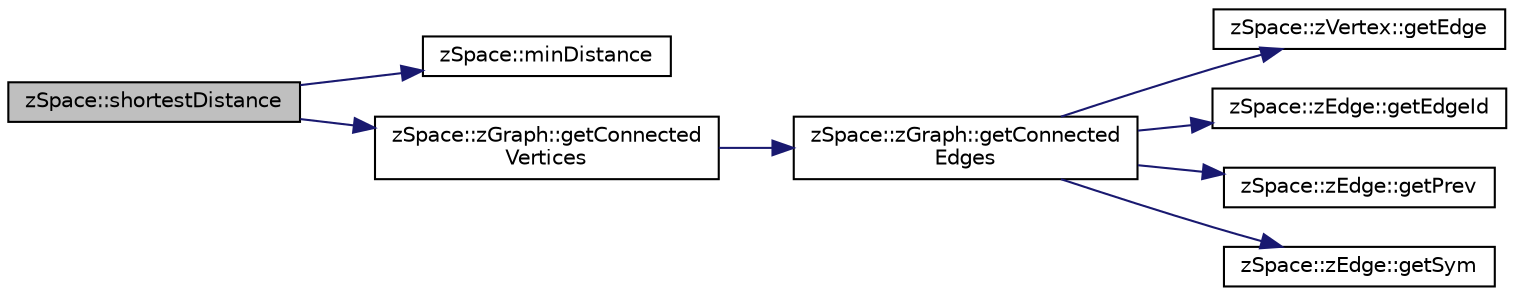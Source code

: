 digraph "zSpace::shortestDistance"
{
  edge [fontname="Helvetica",fontsize="10",labelfontname="Helvetica",labelfontsize="10"];
  node [fontname="Helvetica",fontsize="10",shape=record];
  rankdir="LR";
  Node68 [label="zSpace::shortestDistance",height=0.2,width=0.4,color="black", fillcolor="grey75", style="filled", fontcolor="black"];
  Node68 -> Node69 [color="midnightblue",fontsize="10",style="solid",fontname="Helvetica"];
  Node69 [label="zSpace::minDistance",height=0.2,width=0.4,color="black", fillcolor="white", style="filled",URL="$group__z_core_utilities.html#gad872a79a1b5f6d2ff4e46e086f7d282b",tooltip="This method returns the vertex with minimum distance value, from the set of vertices not yet included..."];
  Node68 -> Node70 [color="midnightblue",fontsize="10",style="solid",fontname="Helvetica"];
  Node70 [label="zSpace::zGraph::getConnected\lVertices",height=0.2,width=0.4,color="black", fillcolor="white", style="filled",URL="$classz_space_1_1z_graph.html#a75a017ecad7ec54a9fdc207b163a0972",tooltip="This method gets the vertices connected to input zVertex. "];
  Node70 -> Node71 [color="midnightblue",fontsize="10",style="solid",fontname="Helvetica"];
  Node71 [label="zSpace::zGraph::getConnected\lEdges",height=0.2,width=0.4,color="black", fillcolor="white", style="filled",URL="$classz_space_1_1z_graph.html#ab623e9a3bfc70e1f140b911cb0645bd2",tooltip="This method gets the edges connected to input zVertex or zEdge. "];
  Node71 -> Node72 [color="midnightblue",fontsize="10",style="solid",fontname="Helvetica"];
  Node72 [label="zSpace::zVertex::getEdge",height=0.2,width=0.4,color="black", fillcolor="white", style="filled",URL="$classz_space_1_1z_vertex.html#a7d187864963f642666b8c3bcfecee6e9",tooltip="This method returns the associated edge of current zVertex. "];
  Node71 -> Node73 [color="midnightblue",fontsize="10",style="solid",fontname="Helvetica"];
  Node73 [label="zSpace::zEdge::getEdgeId",height=0.2,width=0.4,color="black", fillcolor="white", style="filled",URL="$classz_space_1_1z_edge.html#acd6947ccba055fa6c31d6d386fe68e12",tooltip="This method returns the edgeId of current zEdge. "];
  Node71 -> Node74 [color="midnightblue",fontsize="10",style="solid",fontname="Helvetica"];
  Node74 [label="zSpace::zEdge::getPrev",height=0.2,width=0.4,color="black", fillcolor="white", style="filled",URL="$classz_space_1_1z_edge.html#a01d9d153f7c5ec381474e815384f7d30",tooltip="This method returns the previous edge of current zEdge. "];
  Node71 -> Node75 [color="midnightblue",fontsize="10",style="solid",fontname="Helvetica"];
  Node75 [label="zSpace::zEdge::getSym",height=0.2,width=0.4,color="black", fillcolor="white", style="filled",URL="$classz_space_1_1z_edge.html#a461679ac74cc371ad32e94092848f536",tooltip="This method returns the symmetry edge of current zEdge. "];
}
